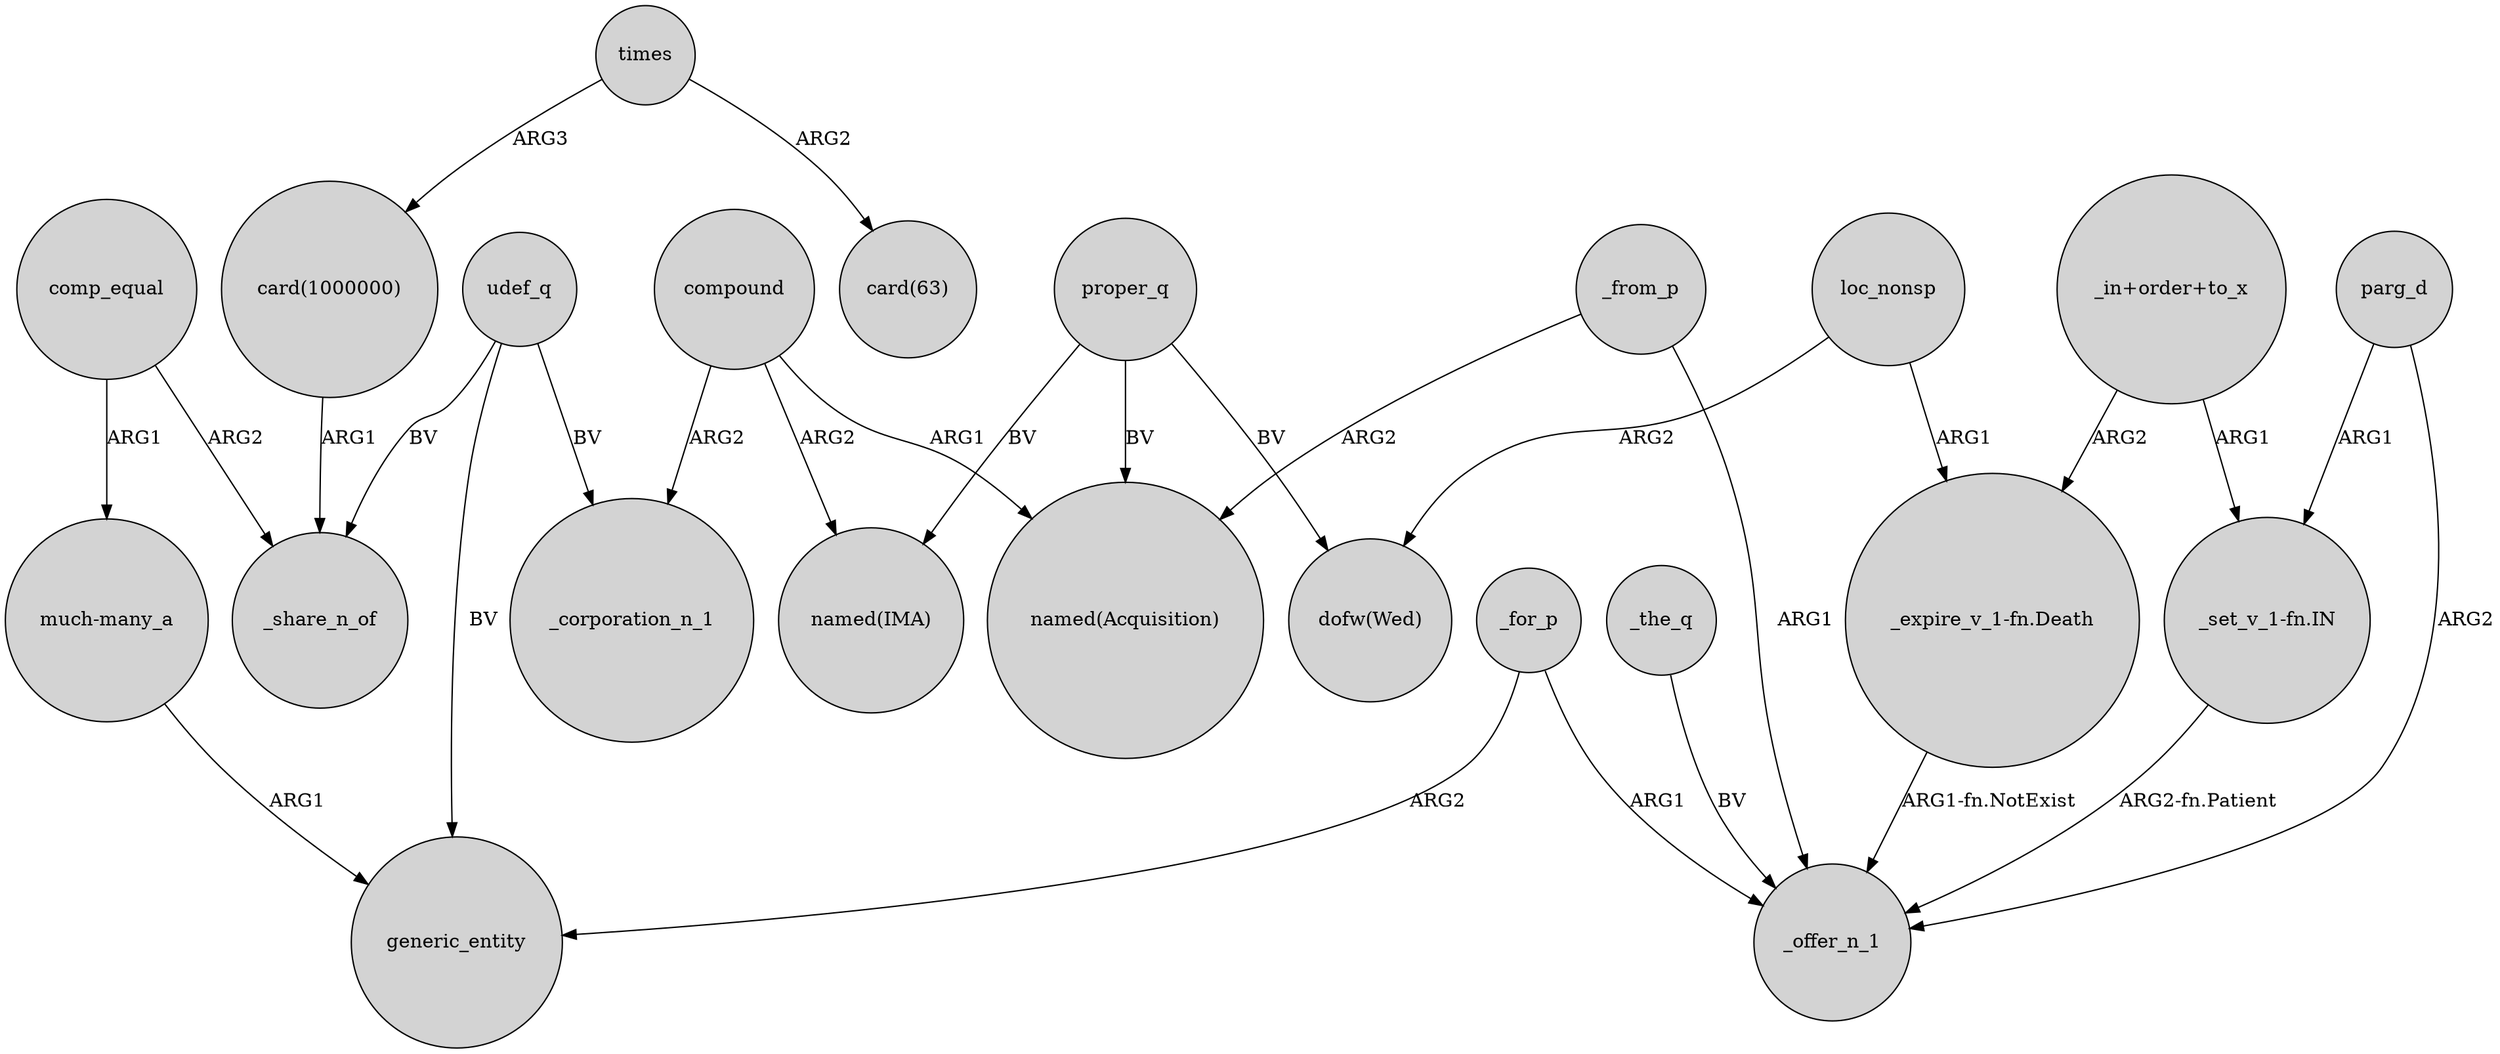 digraph {
	node [shape=circle style=filled]
	_for_p -> _offer_n_1 [label=ARG1]
	compound -> "named(Acquisition)" [label=ARG1]
	udef_q -> generic_entity [label=BV]
	"much-many_a" -> generic_entity [label=ARG1]
	_from_p -> _offer_n_1 [label=ARG1]
	proper_q -> "named(Acquisition)" [label=BV]
	comp_equal -> _share_n_of [label=ARG2]
	compound -> _corporation_n_1 [label=ARG2]
	parg_d -> _offer_n_1 [label=ARG2]
	_for_p -> generic_entity [label=ARG2]
	comp_equal -> "much-many_a" [label=ARG1]
	times -> "card(63)" [label=ARG2]
	proper_q -> "named(IMA)" [label=BV]
	udef_q -> _corporation_n_1 [label=BV]
	_the_q -> _offer_n_1 [label=BV]
	proper_q -> "dofw(Wed)" [label=BV]
	times -> "card(1000000)" [label=ARG3]
	"_set_v_1-fn.IN" -> _offer_n_1 [label="ARG2-fn.Patient"]
	_from_p -> "named(Acquisition)" [label=ARG2]
	udef_q -> _share_n_of [label=BV]
	"card(1000000)" -> _share_n_of [label=ARG1]
	compound -> "named(IMA)" [label=ARG2]
	loc_nonsp -> "_expire_v_1-fn.Death" [label=ARG1]
	"_expire_v_1-fn.Death" -> _offer_n_1 [label="ARG1-fn.NotExist"]
	"_in+order+to_x" -> "_set_v_1-fn.IN" [label=ARG1]
	"_in+order+to_x" -> "_expire_v_1-fn.Death" [label=ARG2]
	loc_nonsp -> "dofw(Wed)" [label=ARG2]
	parg_d -> "_set_v_1-fn.IN" [label=ARG1]
}
